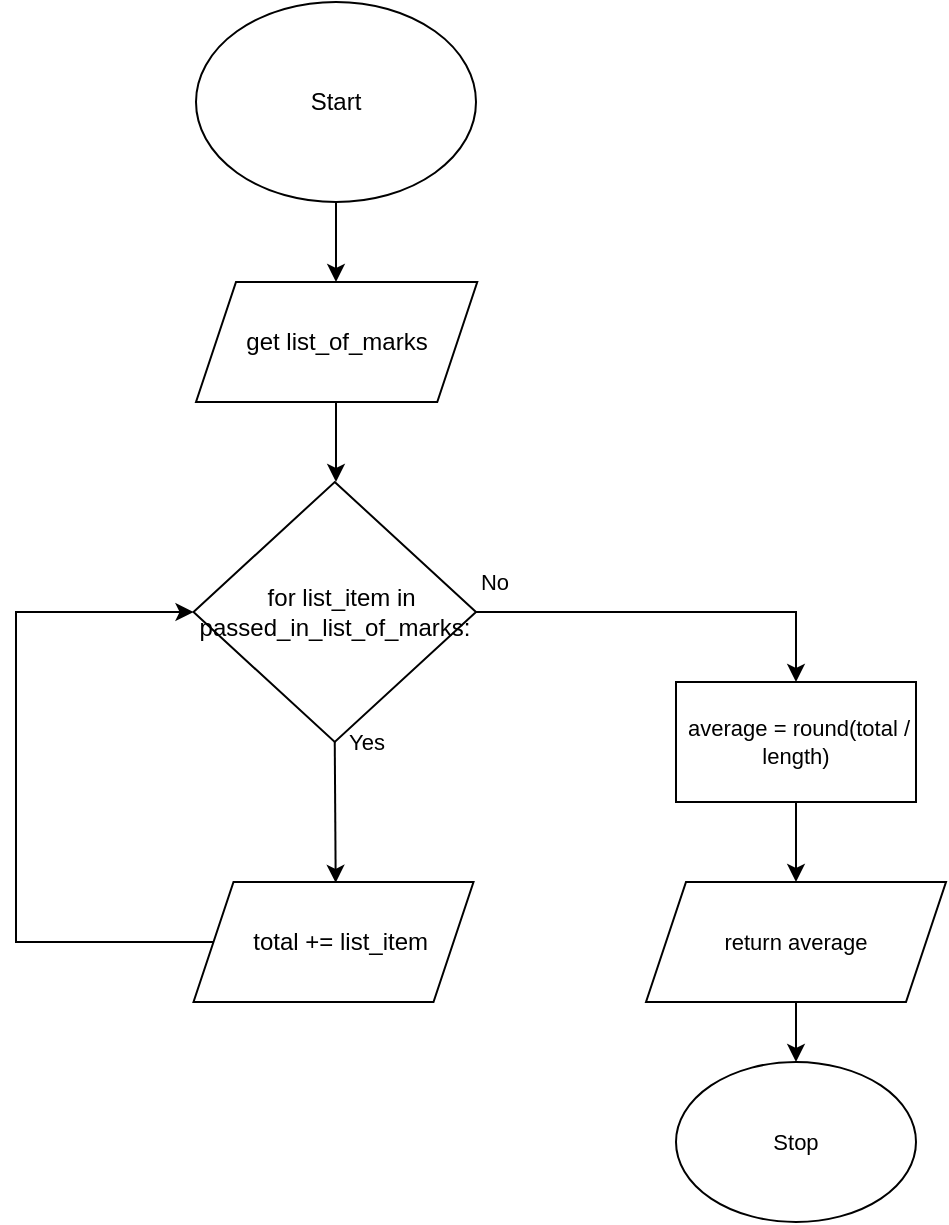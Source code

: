 <mxfile><diagram id="LWYVQPqVzV7g8HnTJ1rW" name="Page-1"><mxGraphModel dx="1074" dy="741" grid="1" gridSize="10" guides="1" tooltips="1" connect="1" arrows="1" fold="1" page="1" pageScale="1" pageWidth="827" pageHeight="1169" math="0" shadow="0"><root><mxCell id="0"/><mxCell id="1" parent="0"/><mxCell id="5" style="edgeStyle=none;html=1;exitX=0.5;exitY=1;exitDx=0;exitDy=0;" parent="1" source="2" edge="1"><mxGeometry relative="1" as="geometry"><mxPoint x="320" y="220" as="targetPoint"/></mxGeometry></mxCell><mxCell id="2" value="Start" style="ellipse;whiteSpace=wrap;html=1;" parent="1" vertex="1"><mxGeometry x="250" y="80" width="140" height="100" as="geometry"/></mxCell><mxCell id="114" style="edgeStyle=none;html=1;exitX=0.5;exitY=1;exitDx=0;exitDy=0;" parent="1" edge="1"><mxGeometry relative="1" as="geometry"><mxPoint x="320" y="320" as="targetPoint"/><mxPoint x="320" y="280" as="sourcePoint"/></mxGeometry></mxCell><mxCell id="117" style="edgeStyle=none;html=1;exitX=0.5;exitY=1;exitDx=0;exitDy=0;" parent="1" source="113" edge="1"><mxGeometry relative="1" as="geometry"><mxPoint x="319.85" y="520.435" as="targetPoint"/></mxGeometry></mxCell><mxCell id="136" style="edgeStyle=orthogonalEdgeStyle;shape=connector;rounded=0;html=1;exitX=1;exitY=0.5;exitDx=0;exitDy=0;entryX=0.5;entryY=0;entryDx=0;entryDy=0;labelBackgroundColor=default;fontFamily=Helvetica;fontSize=11;fontColor=default;endArrow=classic;strokeColor=default;" parent="1" source="113" target="134" edge="1"><mxGeometry relative="1" as="geometry"/></mxCell><mxCell id="113" value="&lt;span style=&quot;font-weight: 400&quot;&gt;&amp;nbsp; for list_item in passed_in_list_of_marks:&lt;/span&gt;" style="rhombus;whiteSpace=wrap;html=1;fontStyle=1" parent="1" vertex="1"><mxGeometry x="248.75" y="320" width="141.25" height="130" as="geometry"/></mxCell><mxCell id="123" value="Yes" style="text;html=1;resizable=0;autosize=1;align=center;verticalAlign=middle;points=[];fillColor=none;strokeColor=none;rounded=0;fontFamily=Helvetica;fontSize=11;fontColor=default;" parent="1" vertex="1"><mxGeometry x="320" y="440" width="30" height="20" as="geometry"/></mxCell><mxCell id="127" style="edgeStyle=orthogonalEdgeStyle;shape=connector;rounded=0;html=1;exitX=0.5;exitY=1;exitDx=0;exitDy=0;labelBackgroundColor=default;fontFamily=Helvetica;fontSize=11;fontColor=default;endArrow=classic;strokeColor=default;" parent="1" source="124" target="126" edge="1"><mxGeometry relative="1" as="geometry"/></mxCell><mxCell id="124" value="return average" style="shape=parallelogram;perimeter=parallelogramPerimeter;whiteSpace=wrap;html=1;fixedSize=1;fontFamily=Helvetica;fontSize=11;fontColor=default;" parent="1" vertex="1"><mxGeometry x="475" y="520" width="150" height="60" as="geometry"/></mxCell><mxCell id="126" value="Stop" style="ellipse;whiteSpace=wrap;html=1;fontFamily=Helvetica;fontSize=11;fontColor=default;" parent="1" vertex="1"><mxGeometry x="490" y="610" width="120" height="80" as="geometry"/></mxCell><mxCell id="128" value="No" style="text;html=1;resizable=0;autosize=1;align=center;verticalAlign=middle;points=[];fillColor=none;strokeColor=none;rounded=0;fontFamily=Helvetica;fontSize=11;fontColor=default;" parent="1" vertex="1"><mxGeometry x="384" y="360" width="30" height="20" as="geometry"/></mxCell><mxCell id="129" value="get list_of_marks" style="shape=parallelogram;perimeter=parallelogramPerimeter;whiteSpace=wrap;html=1;fixedSize=1;" parent="1" vertex="1"><mxGeometry x="250" y="220" width="140.63" height="60" as="geometry"/></mxCell><mxCell id="135" style="edgeStyle=orthogonalEdgeStyle;shape=connector;rounded=0;html=1;exitX=0.5;exitY=1;exitDx=0;exitDy=0;labelBackgroundColor=default;fontFamily=Helvetica;fontSize=11;fontColor=default;endArrow=classic;strokeColor=default;" parent="1" source="134" target="124" edge="1"><mxGeometry relative="1" as="geometry"/></mxCell><mxCell id="134" value="&lt;div&gt;&amp;nbsp;average = round(total / length)&lt;/div&gt;" style="rounded=0;whiteSpace=wrap;html=1;fontFamily=Helvetica;fontSize=11;fontColor=default;" parent="1" vertex="1"><mxGeometry x="490" y="420" width="120" height="60" as="geometry"/></mxCell><mxCell id="140" style="edgeStyle=orthogonalEdgeStyle;html=1;exitX=0;exitY=0.5;exitDx=0;exitDy=0;entryX=0;entryY=0.5;entryDx=0;entryDy=0;rounded=0;" edge="1" parent="1" source="137" target="113"><mxGeometry relative="1" as="geometry"><Array as="points"><mxPoint x="160" y="550"/><mxPoint x="160" y="385"/></Array></mxGeometry></mxCell><mxCell id="137" value="&amp;nbsp; total += list_item" style="shape=parallelogram;perimeter=parallelogramPerimeter;whiteSpace=wrap;html=1;fixedSize=1;" vertex="1" parent="1"><mxGeometry x="248.75" y="520" width="140" height="60" as="geometry"/></mxCell></root></mxGraphModel></diagram></mxfile>